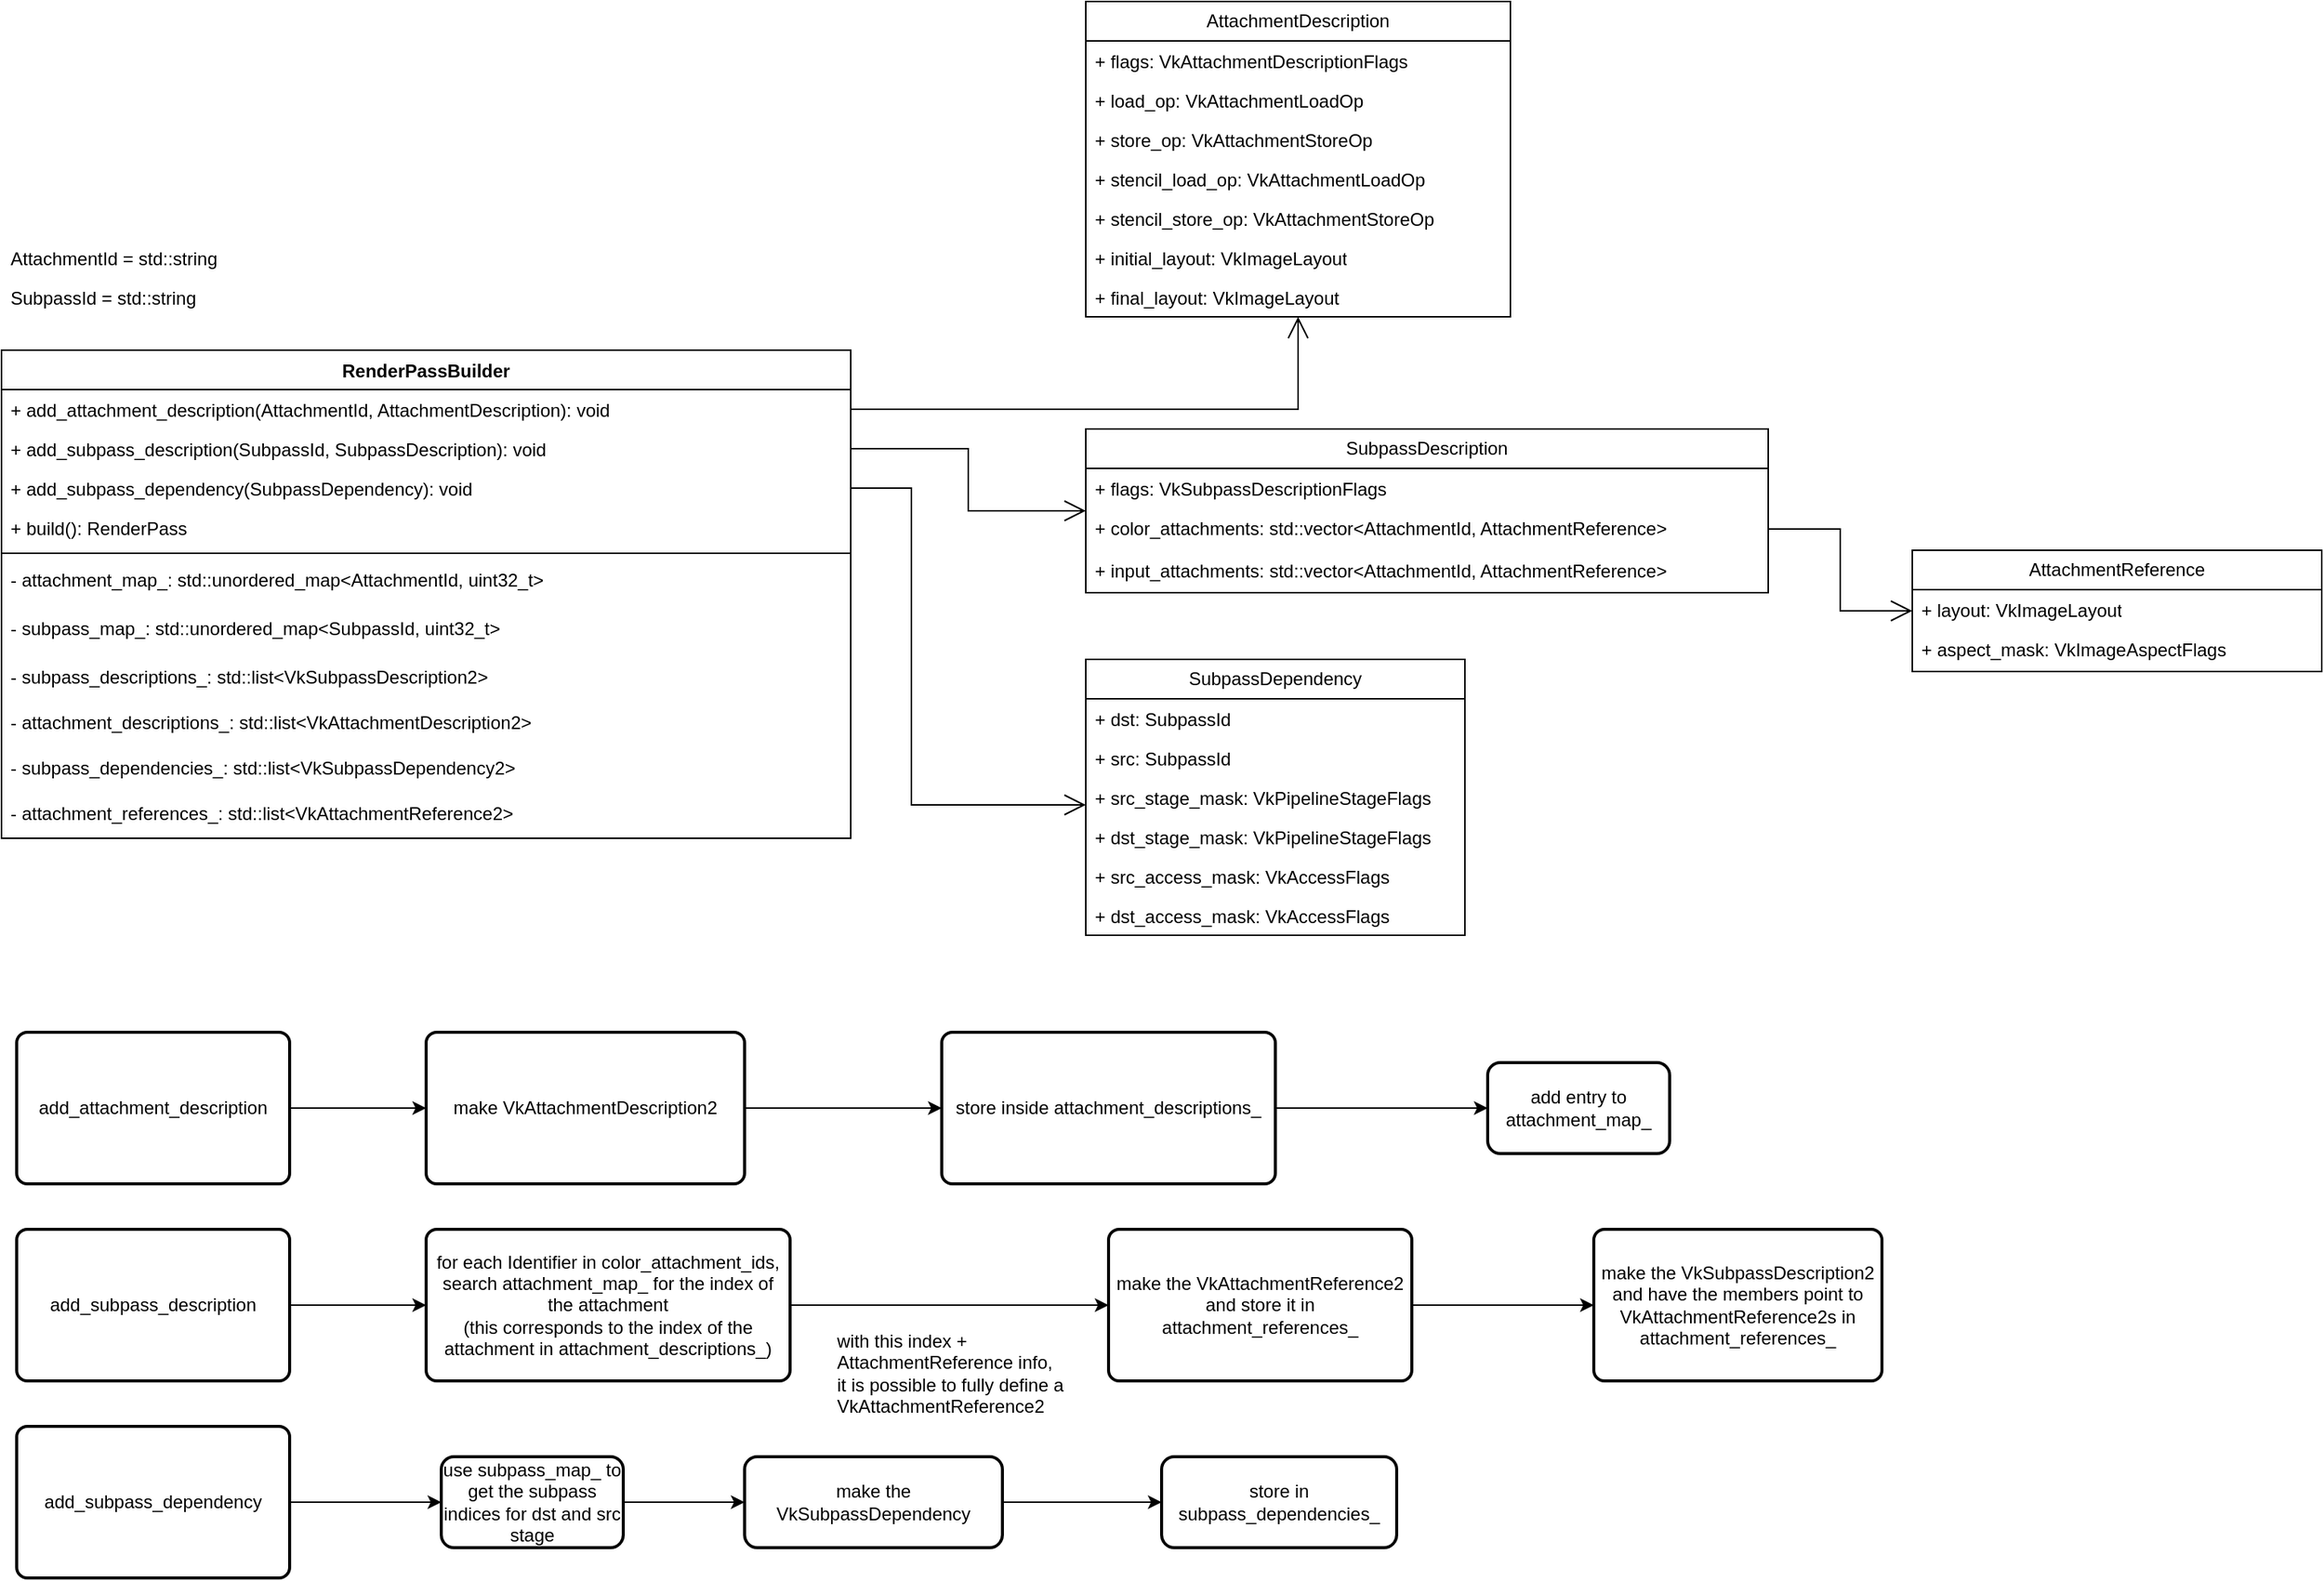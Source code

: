 <mxfile version="26.0.4" pages="3">
  <diagram name="RenderPassBuilder" id="fPlWpsaii-KsTuSQLBnO">
    <mxGraphModel dx="3640" dy="1393" grid="1" gridSize="10" guides="1" tooltips="1" connect="1" arrows="1" fold="1" page="1" pageScale="1" pageWidth="850" pageHeight="1100" math="0" shadow="0">
      <root>
        <mxCell id="0" />
        <mxCell id="1" parent="0" />
        <mxCell id="ltjWNyK10us-_BbBSjaA-2" value="RenderPassBuilder" style="swimlane;fontStyle=1;align=center;verticalAlign=top;childLayout=stackLayout;horizontal=1;startSize=26;horizontalStack=0;resizeParent=1;resizeParentMax=0;resizeLast=0;collapsible=1;marginBottom=0;whiteSpace=wrap;html=1;" vertex="1" parent="1">
          <mxGeometry x="-110" y="250" width="560" height="322" as="geometry" />
        </mxCell>
        <mxCell id="ltjWNyK10us-_BbBSjaA-3" value="+ add_attachment_description(AttachmentId, AttachmentDescription): void" style="text;strokeColor=none;fillColor=none;align=left;verticalAlign=top;spacingLeft=4;spacingRight=4;overflow=hidden;rotatable=0;points=[[0,0.5],[1,0.5]];portConstraint=eastwest;whiteSpace=wrap;html=1;" vertex="1" parent="ltjWNyK10us-_BbBSjaA-2">
          <mxGeometry y="26" width="560" height="26" as="geometry" />
        </mxCell>
        <mxCell id="ltjWNyK10us-_BbBSjaA-6" value="+ add_subpass_description(SubpassId, SubpassDescription): void" style="text;strokeColor=none;fillColor=none;align=left;verticalAlign=top;spacingLeft=4;spacingRight=4;overflow=hidden;rotatable=0;points=[[0,0.5],[1,0.5]];portConstraint=eastwest;whiteSpace=wrap;html=1;" vertex="1" parent="ltjWNyK10us-_BbBSjaA-2">
          <mxGeometry y="52" width="560" height="26" as="geometry" />
        </mxCell>
        <mxCell id="ltjWNyK10us-_BbBSjaA-7" value="+ add_subpass_dependency(SubpassDependency): void" style="text;strokeColor=none;fillColor=none;align=left;verticalAlign=top;spacingLeft=4;spacingRight=4;overflow=hidden;rotatable=0;points=[[0,0.5],[1,0.5]];portConstraint=eastwest;whiteSpace=wrap;html=1;" vertex="1" parent="ltjWNyK10us-_BbBSjaA-2">
          <mxGeometry y="78" width="560" height="26" as="geometry" />
        </mxCell>
        <mxCell id="ltjWNyK10us-_BbBSjaA-5" value="+ build(): RenderPass" style="text;strokeColor=none;fillColor=none;align=left;verticalAlign=top;spacingLeft=4;spacingRight=4;overflow=hidden;rotatable=0;points=[[0,0.5],[1,0.5]];portConstraint=eastwest;whiteSpace=wrap;html=1;" vertex="1" parent="ltjWNyK10us-_BbBSjaA-2">
          <mxGeometry y="104" width="560" height="26" as="geometry" />
        </mxCell>
        <mxCell id="ltjWNyK10us-_BbBSjaA-4" value="" style="line;strokeWidth=1;fillColor=none;align=left;verticalAlign=middle;spacingTop=-1;spacingLeft=3;spacingRight=3;rotatable=0;labelPosition=right;points=[];portConstraint=eastwest;strokeColor=inherit;" vertex="1" parent="ltjWNyK10us-_BbBSjaA-2">
          <mxGeometry y="130" width="560" height="8" as="geometry" />
        </mxCell>
        <mxCell id="ltjWNyK10us-_BbBSjaA-18" value="- attachment_map_: std::unordered_map&amp;lt;AttachmentId, uint32_t&amp;gt;" style="text;strokeColor=none;fillColor=none;align=left;verticalAlign=top;spacingLeft=4;spacingRight=4;overflow=hidden;rotatable=0;points=[[0,0.5],[1,0.5]];portConstraint=eastwest;whiteSpace=wrap;html=1;" vertex="1" parent="ltjWNyK10us-_BbBSjaA-2">
          <mxGeometry y="138" width="560" height="32" as="geometry" />
        </mxCell>
        <mxCell id="ltjWNyK10us-_BbBSjaA-74" value="- subpass_map_: std::unordered_map&amp;lt;SubpassId, uint32_t&amp;gt;" style="text;strokeColor=none;fillColor=none;align=left;verticalAlign=top;spacingLeft=4;spacingRight=4;overflow=hidden;rotatable=0;points=[[0,0.5],[1,0.5]];portConstraint=eastwest;whiteSpace=wrap;html=1;" vertex="1" parent="ltjWNyK10us-_BbBSjaA-2">
          <mxGeometry y="170" width="560" height="32" as="geometry" />
        </mxCell>
        <mxCell id="ltjWNyK10us-_BbBSjaA-30" value="- subpass_descriptions_: std::list&amp;lt;VkSubpassDescription2&amp;gt;" style="text;strokeColor=none;fillColor=none;align=left;verticalAlign=top;spacingLeft=4;spacingRight=4;overflow=hidden;rotatable=0;points=[[0,0.5],[1,0.5]];portConstraint=eastwest;whiteSpace=wrap;html=1;" vertex="1" parent="ltjWNyK10us-_BbBSjaA-2">
          <mxGeometry y="202" width="560" height="30" as="geometry" />
        </mxCell>
        <mxCell id="ltjWNyK10us-_BbBSjaA-31" value="- attachment_descriptions_: std::list&amp;lt;VkAttachmentDescription2&amp;gt;" style="text;strokeColor=none;fillColor=none;align=left;verticalAlign=top;spacingLeft=4;spacingRight=4;overflow=hidden;rotatable=0;points=[[0,0.5],[1,0.5]];portConstraint=eastwest;whiteSpace=wrap;html=1;" vertex="1" parent="ltjWNyK10us-_BbBSjaA-2">
          <mxGeometry y="232" width="560" height="30" as="geometry" />
        </mxCell>
        <mxCell id="ltjWNyK10us-_BbBSjaA-77" value="- subpass_dependencies_: std::list&amp;lt;VkSubpassDependency2&amp;gt;" style="text;strokeColor=none;fillColor=none;align=left;verticalAlign=top;spacingLeft=4;spacingRight=4;overflow=hidden;rotatable=0;points=[[0,0.5],[1,0.5]];portConstraint=eastwest;whiteSpace=wrap;html=1;" vertex="1" parent="ltjWNyK10us-_BbBSjaA-2">
          <mxGeometry y="262" width="560" height="30" as="geometry" />
        </mxCell>
        <mxCell id="ltjWNyK10us-_BbBSjaA-32" value="- attachment_references_: std::list&amp;lt;VkAttachmentReference2&amp;gt;" style="text;strokeColor=none;fillColor=none;align=left;verticalAlign=top;spacingLeft=4;spacingRight=4;overflow=hidden;rotatable=0;points=[[0,0.5],[1,0.5]];portConstraint=eastwest;whiteSpace=wrap;html=1;" vertex="1" parent="ltjWNyK10us-_BbBSjaA-2">
          <mxGeometry y="292" width="560" height="30" as="geometry" />
        </mxCell>
        <mxCell id="ltjWNyK10us-_BbBSjaA-9" value="AttachmentDescription" style="swimlane;fontStyle=0;childLayout=stackLayout;horizontal=1;startSize=26;fillColor=none;horizontalStack=0;resizeParent=1;resizeParentMax=0;resizeLast=0;collapsible=1;marginBottom=0;whiteSpace=wrap;html=1;" vertex="1" parent="1">
          <mxGeometry x="605" y="20" width="280" height="208" as="geometry" />
        </mxCell>
        <mxCell id="ltjWNyK10us-_BbBSjaA-10" value="+ flags: VkAttachmentDescriptionFlags" style="text;strokeColor=none;fillColor=none;align=left;verticalAlign=top;spacingLeft=4;spacingRight=4;overflow=hidden;rotatable=0;points=[[0,0.5],[1,0.5]];portConstraint=eastwest;whiteSpace=wrap;html=1;" vertex="1" parent="ltjWNyK10us-_BbBSjaA-9">
          <mxGeometry y="26" width="280" height="26" as="geometry" />
        </mxCell>
        <mxCell id="ltjWNyK10us-_BbBSjaA-11" value="+ load_op: VkAttachmentLoadOp" style="text;strokeColor=none;fillColor=none;align=left;verticalAlign=top;spacingLeft=4;spacingRight=4;overflow=hidden;rotatable=0;points=[[0,0.5],[1,0.5]];portConstraint=eastwest;whiteSpace=wrap;html=1;" vertex="1" parent="ltjWNyK10us-_BbBSjaA-9">
          <mxGeometry y="52" width="280" height="26" as="geometry" />
        </mxCell>
        <mxCell id="ltjWNyK10us-_BbBSjaA-12" value="+ store_op: VkAttachmentStoreOp" style="text;strokeColor=none;fillColor=none;align=left;verticalAlign=top;spacingLeft=4;spacingRight=4;overflow=hidden;rotatable=0;points=[[0,0.5],[1,0.5]];portConstraint=eastwest;whiteSpace=wrap;html=1;" vertex="1" parent="ltjWNyK10us-_BbBSjaA-9">
          <mxGeometry y="78" width="280" height="26" as="geometry" />
        </mxCell>
        <mxCell id="ltjWNyK10us-_BbBSjaA-14" value="+ stencil_load_op: VkAttachmentLoadOp" style="text;strokeColor=none;fillColor=none;align=left;verticalAlign=top;spacingLeft=4;spacingRight=4;overflow=hidden;rotatable=0;points=[[0,0.5],[1,0.5]];portConstraint=eastwest;whiteSpace=wrap;html=1;" vertex="1" parent="ltjWNyK10us-_BbBSjaA-9">
          <mxGeometry y="104" width="280" height="26" as="geometry" />
        </mxCell>
        <mxCell id="ltjWNyK10us-_BbBSjaA-15" value="+ stencil_store_op: VkAttachmentStoreOp" style="text;strokeColor=none;fillColor=none;align=left;verticalAlign=top;spacingLeft=4;spacingRight=4;overflow=hidden;rotatable=0;points=[[0,0.5],[1,0.5]];portConstraint=eastwest;whiteSpace=wrap;html=1;" vertex="1" parent="ltjWNyK10us-_BbBSjaA-9">
          <mxGeometry y="130" width="280" height="26" as="geometry" />
        </mxCell>
        <mxCell id="ltjWNyK10us-_BbBSjaA-16" value="+ initial_layout: VkImageLayout" style="text;strokeColor=none;fillColor=none;align=left;verticalAlign=top;spacingLeft=4;spacingRight=4;overflow=hidden;rotatable=0;points=[[0,0.5],[1,0.5]];portConstraint=eastwest;whiteSpace=wrap;html=1;" vertex="1" parent="ltjWNyK10us-_BbBSjaA-9">
          <mxGeometry y="156" width="280" height="26" as="geometry" />
        </mxCell>
        <mxCell id="ltjWNyK10us-_BbBSjaA-17" value="+ final_layout: VkImageLayout" style="text;strokeColor=none;fillColor=none;align=left;verticalAlign=top;spacingLeft=4;spacingRight=4;overflow=hidden;rotatable=0;points=[[0,0.5],[1,0.5]];portConstraint=eastwest;whiteSpace=wrap;html=1;" vertex="1" parent="ltjWNyK10us-_BbBSjaA-9">
          <mxGeometry y="182" width="280" height="26" as="geometry" />
        </mxCell>
        <mxCell id="ltjWNyK10us-_BbBSjaA-13" value="" style="endArrow=open;endFill=1;endSize=12;html=1;rounded=0;edgeStyle=orthogonalEdgeStyle;" edge="1" parent="1" source="ltjWNyK10us-_BbBSjaA-3" target="ltjWNyK10us-_BbBSjaA-9">
          <mxGeometry width="160" relative="1" as="geometry">
            <mxPoint x="480" y="340" as="sourcePoint" />
            <mxPoint x="640" y="340" as="targetPoint" />
          </mxGeometry>
        </mxCell>
        <mxCell id="ltjWNyK10us-_BbBSjaA-19" value="SubpassDescription" style="swimlane;fontStyle=0;childLayout=stackLayout;horizontal=1;startSize=26;fillColor=none;horizontalStack=0;resizeParent=1;resizeParentMax=0;resizeLast=0;collapsible=1;marginBottom=0;whiteSpace=wrap;html=1;" vertex="1" parent="1">
          <mxGeometry x="605" y="302" width="450" height="108" as="geometry" />
        </mxCell>
        <mxCell id="ltjWNyK10us-_BbBSjaA-20" value="+ flags: VkSubpassDescriptionFlags" style="text;strokeColor=none;fillColor=none;align=left;verticalAlign=top;spacingLeft=4;spacingRight=4;overflow=hidden;rotatable=0;points=[[0,0.5],[1,0.5]];portConstraint=eastwest;whiteSpace=wrap;html=1;" vertex="1" parent="ltjWNyK10us-_BbBSjaA-19">
          <mxGeometry y="26" width="450" height="26" as="geometry" />
        </mxCell>
        <mxCell id="ltjWNyK10us-_BbBSjaA-21" value="+ color_attachments: std::vector&amp;lt;AttachmentId, AttachmentReference&amp;gt;" style="text;strokeColor=none;fillColor=none;align=left;verticalAlign=top;spacingLeft=4;spacingRight=4;overflow=hidden;rotatable=0;points=[[0,0.5],[1,0.5]];portConstraint=eastwest;whiteSpace=wrap;html=1;" vertex="1" parent="ltjWNyK10us-_BbBSjaA-19">
          <mxGeometry y="52" width="450" height="28" as="geometry" />
        </mxCell>
        <mxCell id="ltjWNyK10us-_BbBSjaA-48" value="+ input_attachments: std::vector&amp;lt;AttachmentId, AttachmentReference&amp;gt;" style="text;strokeColor=none;fillColor=none;align=left;verticalAlign=top;spacingLeft=4;spacingRight=4;overflow=hidden;rotatable=0;points=[[0,0.5],[1,0.5]];portConstraint=eastwest;whiteSpace=wrap;html=1;" vertex="1" parent="ltjWNyK10us-_BbBSjaA-19">
          <mxGeometry y="80" width="450" height="28" as="geometry" />
        </mxCell>
        <mxCell id="ltjWNyK10us-_BbBSjaA-23" value="" style="endArrow=open;endFill=1;endSize=12;html=1;rounded=0;edgeStyle=orthogonalEdgeStyle;" edge="1" parent="1" source="ltjWNyK10us-_BbBSjaA-6" target="ltjWNyK10us-_BbBSjaA-19">
          <mxGeometry width="160" relative="1" as="geometry">
            <mxPoint x="620" y="400" as="sourcePoint" />
            <mxPoint x="780" y="400" as="targetPoint" />
          </mxGeometry>
        </mxCell>
        <mxCell id="ltjWNyK10us-_BbBSjaA-29" value="AttachmentId = std::string" style="text;strokeColor=none;fillColor=none;align=left;verticalAlign=top;spacingLeft=4;spacingRight=4;overflow=hidden;rotatable=0;points=[[0,0.5],[1,0.5]];portConstraint=eastwest;whiteSpace=wrap;html=1;" vertex="1" parent="1">
          <mxGeometry x="-110" y="176" width="210" height="26" as="geometry" />
        </mxCell>
        <mxCell id="ltjWNyK10us-_BbBSjaA-41" style="edgeStyle=orthogonalEdgeStyle;rounded=0;orthogonalLoop=1;jettySize=auto;html=1;exitX=1;exitY=0.5;exitDx=0;exitDy=0;" edge="1" parent="1" source="ltjWNyK10us-_BbBSjaA-39" target="ltjWNyK10us-_BbBSjaA-42">
          <mxGeometry relative="1" as="geometry">
            <mxPoint x="200" y="750" as="targetPoint" />
          </mxGeometry>
        </mxCell>
        <mxCell id="ltjWNyK10us-_BbBSjaA-39" value="add_attachment_description" style="rounded=1;whiteSpace=wrap;html=1;absoluteArcSize=1;arcSize=14;strokeWidth=2;" vertex="1" parent="1">
          <mxGeometry x="-100" y="700" width="180" height="100" as="geometry" />
        </mxCell>
        <mxCell id="ltjWNyK10us-_BbBSjaA-43" style="edgeStyle=orthogonalEdgeStyle;rounded=0;orthogonalLoop=1;jettySize=auto;html=1;" edge="1" parent="1" source="ltjWNyK10us-_BbBSjaA-42" target="ltjWNyK10us-_BbBSjaA-44">
          <mxGeometry relative="1" as="geometry">
            <mxPoint x="560" y="750" as="targetPoint" />
          </mxGeometry>
        </mxCell>
        <mxCell id="ltjWNyK10us-_BbBSjaA-42" value="make VkAttachmentDescription2" style="rounded=1;whiteSpace=wrap;html=1;absoluteArcSize=1;arcSize=14;strokeWidth=2;" vertex="1" parent="1">
          <mxGeometry x="170" y="700" width="210" height="100" as="geometry" />
        </mxCell>
        <mxCell id="ltjWNyK10us-_BbBSjaA-61" value="" style="edgeStyle=orthogonalEdgeStyle;rounded=0;orthogonalLoop=1;jettySize=auto;html=1;" edge="1" parent="1" source="ltjWNyK10us-_BbBSjaA-44" target="ltjWNyK10us-_BbBSjaA-60">
          <mxGeometry relative="1" as="geometry" />
        </mxCell>
        <mxCell id="ltjWNyK10us-_BbBSjaA-44" value="store inside attachment_descriptions_" style="rounded=1;whiteSpace=wrap;html=1;absoluteArcSize=1;arcSize=14;strokeWidth=2;" vertex="1" parent="1">
          <mxGeometry x="510" y="700" width="220" height="100" as="geometry" />
        </mxCell>
        <mxCell id="ltjWNyK10us-_BbBSjaA-46" style="edgeStyle=orthogonalEdgeStyle;rounded=0;orthogonalLoop=1;jettySize=auto;html=1;" edge="1" parent="1" source="ltjWNyK10us-_BbBSjaA-45" target="ltjWNyK10us-_BbBSjaA-47">
          <mxGeometry relative="1" as="geometry">
            <mxPoint x="180" y="890" as="targetPoint" />
          </mxGeometry>
        </mxCell>
        <mxCell id="ltjWNyK10us-_BbBSjaA-45" value="add_subpass_description" style="rounded=1;whiteSpace=wrap;html=1;absoluteArcSize=1;arcSize=14;strokeWidth=2;" vertex="1" parent="1">
          <mxGeometry x="-100" y="830" width="180" height="100" as="geometry" />
        </mxCell>
        <mxCell id="ltjWNyK10us-_BbBSjaA-55" style="edgeStyle=orthogonalEdgeStyle;rounded=0;orthogonalLoop=1;jettySize=auto;html=1;" edge="1" parent="1" source="ltjWNyK10us-_BbBSjaA-47" target="ltjWNyK10us-_BbBSjaA-56">
          <mxGeometry relative="1" as="geometry">
            <mxPoint x="530" y="880" as="targetPoint" />
          </mxGeometry>
        </mxCell>
        <mxCell id="ltjWNyK10us-_BbBSjaA-47" value="for each Identifier in color_attachment_ids, search attachment_map_ for the index of&lt;div&gt;the attachment&lt;/div&gt;&lt;div&gt;(this corresponds to the index of the attachment in attachment_descriptions_)&lt;/div&gt;" style="rounded=1;whiteSpace=wrap;html=1;absoluteArcSize=1;arcSize=14;strokeWidth=2;" vertex="1" parent="1">
          <mxGeometry x="170" y="830" width="240" height="100" as="geometry" />
        </mxCell>
        <mxCell id="ltjWNyK10us-_BbBSjaA-50" value="" style="endArrow=open;endFill=1;endSize=12;html=1;rounded=0;edgeStyle=orthogonalEdgeStyle;" edge="1" parent="1" source="ltjWNyK10us-_BbBSjaA-21" target="ltjWNyK10us-_BbBSjaA-51">
          <mxGeometry width="160" relative="1" as="geometry">
            <mxPoint x="960" y="520" as="sourcePoint" />
            <mxPoint x="1140" y="420" as="targetPoint" />
          </mxGeometry>
        </mxCell>
        <mxCell id="ltjWNyK10us-_BbBSjaA-51" value="AttachmentReference" style="swimlane;fontStyle=0;childLayout=stackLayout;horizontal=1;startSize=26;fillColor=none;horizontalStack=0;resizeParent=1;resizeParentMax=0;resizeLast=0;collapsible=1;marginBottom=0;whiteSpace=wrap;html=1;" vertex="1" parent="1">
          <mxGeometry x="1150" y="382" width="270" height="80" as="geometry" />
        </mxCell>
        <mxCell id="ltjWNyK10us-_BbBSjaA-52" value="+ layout: VkImageLayout" style="text;strokeColor=none;fillColor=none;align=left;verticalAlign=top;spacingLeft=4;spacingRight=4;overflow=hidden;rotatable=0;points=[[0,0.5],[1,0.5]];portConstraint=eastwest;whiteSpace=wrap;html=1;" vertex="1" parent="ltjWNyK10us-_BbBSjaA-51">
          <mxGeometry y="26" width="270" height="26" as="geometry" />
        </mxCell>
        <mxCell id="ltjWNyK10us-_BbBSjaA-53" value="+ aspect_mask: VkImageAspectFlags" style="text;strokeColor=none;fillColor=none;align=left;verticalAlign=top;spacingLeft=4;spacingRight=4;overflow=hidden;rotatable=0;points=[[0,0.5],[1,0.5]];portConstraint=eastwest;whiteSpace=wrap;html=1;" vertex="1" parent="ltjWNyK10us-_BbBSjaA-51">
          <mxGeometry y="52" width="270" height="28" as="geometry" />
        </mxCell>
        <mxCell id="ltjWNyK10us-_BbBSjaA-58" style="edgeStyle=orthogonalEdgeStyle;rounded=0;orthogonalLoop=1;jettySize=auto;html=1;" edge="1" parent="1" source="ltjWNyK10us-_BbBSjaA-56" target="ltjWNyK10us-_BbBSjaA-59">
          <mxGeometry relative="1" as="geometry">
            <mxPoint x="910" y="880" as="targetPoint" />
          </mxGeometry>
        </mxCell>
        <mxCell id="ltjWNyK10us-_BbBSjaA-56" value="make the VkAttachmentReference2&lt;div&gt;and store it in attachment_references_&lt;/div&gt;" style="rounded=1;whiteSpace=wrap;html=1;absoluteArcSize=1;arcSize=14;strokeWidth=2;" vertex="1" parent="1">
          <mxGeometry x="620" y="830" width="200" height="100" as="geometry" />
        </mxCell>
        <mxCell id="ltjWNyK10us-_BbBSjaA-57" value="&lt;span style=&quot;text-align: center;&quot;&gt;with this index + AttachmentReference info,&lt;/span&gt;&lt;div&gt;&lt;span style=&quot;text-align: center;&quot;&gt;it is possible to fully define a VkAttachmentReference2&lt;/span&gt;&lt;/div&gt;" style="text;strokeColor=none;fillColor=none;align=left;verticalAlign=top;spacingLeft=4;spacingRight=4;overflow=hidden;rotatable=0;points=[[0,0.5],[1,0.5]];portConstraint=eastwest;whiteSpace=wrap;html=1;" vertex="1" parent="1">
          <mxGeometry x="435" y="890" width="170" height="80" as="geometry" />
        </mxCell>
        <mxCell id="ltjWNyK10us-_BbBSjaA-59" value="make the VkSubpassDescription2&lt;div&gt;and have the members point to VkAttachmentReference2s in attachment_references_&lt;/div&gt;" style="rounded=1;whiteSpace=wrap;html=1;absoluteArcSize=1;arcSize=14;strokeWidth=2;" vertex="1" parent="1">
          <mxGeometry x="940" y="830" width="190" height="100" as="geometry" />
        </mxCell>
        <mxCell id="ltjWNyK10us-_BbBSjaA-60" value="add entry to attachment_map_" style="whiteSpace=wrap;html=1;rounded=1;arcSize=14;strokeWidth=2;" vertex="1" parent="1">
          <mxGeometry x="870" y="720" width="120" height="60" as="geometry" />
        </mxCell>
        <mxCell id="ltjWNyK10us-_BbBSjaA-62" value="" style="endArrow=open;endFill=1;endSize=12;html=1;rounded=0;edgeStyle=orthogonalEdgeStyle;" edge="1" parent="1" source="ltjWNyK10us-_BbBSjaA-7" target="ltjWNyK10us-_BbBSjaA-63">
          <mxGeometry width="160" relative="1" as="geometry">
            <mxPoint x="540" y="540" as="sourcePoint" />
            <mxPoint x="800" y="550" as="targetPoint" />
            <Array as="points">
              <mxPoint x="490" y="341" />
              <mxPoint x="490" y="550" />
            </Array>
          </mxGeometry>
        </mxCell>
        <mxCell id="ltjWNyK10us-_BbBSjaA-63" value="SubpassDependency" style="swimlane;fontStyle=0;childLayout=stackLayout;horizontal=1;startSize=26;fillColor=none;horizontalStack=0;resizeParent=1;resizeParentMax=0;resizeLast=0;collapsible=1;marginBottom=0;whiteSpace=wrap;html=1;" vertex="1" parent="1">
          <mxGeometry x="605" y="454" width="250" height="182" as="geometry" />
        </mxCell>
        <mxCell id="ltjWNyK10us-_BbBSjaA-64" value="+ dst: SubpassId" style="text;strokeColor=none;fillColor=none;align=left;verticalAlign=top;spacingLeft=4;spacingRight=4;overflow=hidden;rotatable=0;points=[[0,0.5],[1,0.5]];portConstraint=eastwest;whiteSpace=wrap;html=1;" vertex="1" parent="ltjWNyK10us-_BbBSjaA-63">
          <mxGeometry y="26" width="250" height="26" as="geometry" />
        </mxCell>
        <mxCell id="ltjWNyK10us-_BbBSjaA-65" value="+ src: SubpassId" style="text;strokeColor=none;fillColor=none;align=left;verticalAlign=top;spacingLeft=4;spacingRight=4;overflow=hidden;rotatable=0;points=[[0,0.5],[1,0.5]];portConstraint=eastwest;whiteSpace=wrap;html=1;" vertex="1" parent="ltjWNyK10us-_BbBSjaA-63">
          <mxGeometry y="52" width="250" height="26" as="geometry" />
        </mxCell>
        <mxCell id="ltjWNyK10us-_BbBSjaA-66" value="+ src_stage_mask: VkPipelineStageFlags" style="text;strokeColor=none;fillColor=none;align=left;verticalAlign=top;spacingLeft=4;spacingRight=4;overflow=hidden;rotatable=0;points=[[0,0.5],[1,0.5]];portConstraint=eastwest;whiteSpace=wrap;html=1;" vertex="1" parent="ltjWNyK10us-_BbBSjaA-63">
          <mxGeometry y="78" width="250" height="26" as="geometry" />
        </mxCell>
        <mxCell id="ltjWNyK10us-_BbBSjaA-68" value="+ dst_stage_mask: VkPipelineStageFlags" style="text;strokeColor=none;fillColor=none;align=left;verticalAlign=top;spacingLeft=4;spacingRight=4;overflow=hidden;rotatable=0;points=[[0,0.5],[1,0.5]];portConstraint=eastwest;whiteSpace=wrap;html=1;" vertex="1" parent="ltjWNyK10us-_BbBSjaA-63">
          <mxGeometry y="104" width="250" height="26" as="geometry" />
        </mxCell>
        <mxCell id="ltjWNyK10us-_BbBSjaA-69" value="+ src_access_mask: VkAccessFlags" style="text;strokeColor=none;fillColor=none;align=left;verticalAlign=top;spacingLeft=4;spacingRight=4;overflow=hidden;rotatable=0;points=[[0,0.5],[1,0.5]];portConstraint=eastwest;whiteSpace=wrap;html=1;" vertex="1" parent="ltjWNyK10us-_BbBSjaA-63">
          <mxGeometry y="130" width="250" height="26" as="geometry" />
        </mxCell>
        <mxCell id="ltjWNyK10us-_BbBSjaA-70" value="+ dst_access_mask: VkAccessFlags" style="text;strokeColor=none;fillColor=none;align=left;verticalAlign=top;spacingLeft=4;spacingRight=4;overflow=hidden;rotatable=0;points=[[0,0.5],[1,0.5]];portConstraint=eastwest;whiteSpace=wrap;html=1;" vertex="1" parent="ltjWNyK10us-_BbBSjaA-63">
          <mxGeometry y="156" width="250" height="26" as="geometry" />
        </mxCell>
        <mxCell id="ltjWNyK10us-_BbBSjaA-67" value="SubpassId = std::string" style="text;strokeColor=none;fillColor=none;align=left;verticalAlign=top;spacingLeft=4;spacingRight=4;overflow=hidden;rotatable=0;points=[[0,0.5],[1,0.5]];portConstraint=eastwest;whiteSpace=wrap;html=1;" vertex="1" parent="1">
          <mxGeometry x="-110" y="202" width="210" height="26" as="geometry" />
        </mxCell>
        <mxCell id="ltjWNyK10us-_BbBSjaA-73" value="" style="edgeStyle=orthogonalEdgeStyle;rounded=0;orthogonalLoop=1;jettySize=auto;html=1;" edge="1" parent="1" source="ltjWNyK10us-_BbBSjaA-71" target="ltjWNyK10us-_BbBSjaA-72">
          <mxGeometry relative="1" as="geometry" />
        </mxCell>
        <mxCell id="ltjWNyK10us-_BbBSjaA-71" value="add_subpass_dependency" style="rounded=1;whiteSpace=wrap;html=1;absoluteArcSize=1;arcSize=14;strokeWidth=2;" vertex="1" parent="1">
          <mxGeometry x="-100" y="960" width="180" height="100" as="geometry" />
        </mxCell>
        <mxCell id="ltjWNyK10us-_BbBSjaA-76" value="" style="edgeStyle=orthogonalEdgeStyle;rounded=0;orthogonalLoop=1;jettySize=auto;html=1;" edge="1" parent="1" source="ltjWNyK10us-_BbBSjaA-72" target="ltjWNyK10us-_BbBSjaA-75">
          <mxGeometry relative="1" as="geometry" />
        </mxCell>
        <mxCell id="ltjWNyK10us-_BbBSjaA-72" value="use subpass_map_ to get the subpass indices for dst and src stage" style="whiteSpace=wrap;html=1;rounded=1;arcSize=14;strokeWidth=2;" vertex="1" parent="1">
          <mxGeometry x="180" y="980" width="120" height="60" as="geometry" />
        </mxCell>
        <mxCell id="ltjWNyK10us-_BbBSjaA-79" value="" style="edgeStyle=orthogonalEdgeStyle;rounded=0;orthogonalLoop=1;jettySize=auto;html=1;" edge="1" parent="1" source="ltjWNyK10us-_BbBSjaA-75" target="ltjWNyK10us-_BbBSjaA-78">
          <mxGeometry relative="1" as="geometry" />
        </mxCell>
        <mxCell id="ltjWNyK10us-_BbBSjaA-75" value="make the VkSubpassDependency" style="whiteSpace=wrap;html=1;rounded=1;arcSize=14;strokeWidth=2;" vertex="1" parent="1">
          <mxGeometry x="380" y="980" width="170" height="60" as="geometry" />
        </mxCell>
        <mxCell id="ltjWNyK10us-_BbBSjaA-78" value="store in subpass_dependencies_" style="whiteSpace=wrap;html=1;rounded=1;arcSize=14;strokeWidth=2;" vertex="1" parent="1">
          <mxGeometry x="655" y="980" width="155" height="60" as="geometry" />
        </mxCell>
      </root>
    </mxGraphModel>
  </diagram>
  <diagram id="k5X8lkTYLUGQEpypldDz" name="Renderer">
    <mxGraphModel dx="1674" dy="836" grid="1" gridSize="10" guides="1" tooltips="1" connect="1" arrows="1" fold="1" page="1" pageScale="1" pageWidth="850" pageHeight="1100" math="0" shadow="0">
      <root>
        <mxCell id="0" />
        <mxCell id="1" parent="0" />
        <mxCell id="yo7Z20nBO5FuPgRrJsHd-1" value="Renderer" style="swimlane;fontStyle=1;align=center;verticalAlign=top;childLayout=stackLayout;horizontal=1;startSize=26;horizontalStack=0;resizeParent=1;resizeParentMax=0;resizeLast=0;collapsible=1;marginBottom=0;whiteSpace=wrap;html=1;" vertex="1" parent="1">
          <mxGeometry x="90" y="190" width="400" height="138" as="geometry" />
        </mxCell>
        <mxCell id="yo7Z20nBO5FuPgRrJsHd-2" value="- render_pass_: RenderPass" style="text;strokeColor=none;fillColor=none;align=left;verticalAlign=top;spacingLeft=4;spacingRight=4;overflow=hidden;rotatable=0;points=[[0,0.5],[1,0.5]];portConstraint=eastwest;whiteSpace=wrap;html=1;" vertex="1" parent="yo7Z20nBO5FuPgRrJsHd-1">
          <mxGeometry y="26" width="400" height="26" as="geometry" />
        </mxCell>
        <mxCell id="yo7Z20nBO5FuPgRrJsHd-5" value="- framebuffers_: std::vector&amp;lt;std::unique&amp;lt;Framebuffer&amp;gt;&amp;gt;" style="text;strokeColor=none;fillColor=none;align=left;verticalAlign=top;spacingLeft=4;spacingRight=4;overflow=hidden;rotatable=0;points=[[0,0.5],[1,0.5]];portConstraint=eastwest;whiteSpace=wrap;html=1;" vertex="1" parent="yo7Z20nBO5FuPgRrJsHd-1">
          <mxGeometry y="52" width="400" height="26" as="geometry" />
        </mxCell>
        <mxCell id="yo7Z20nBO5FuPgRrJsHd-7" value="- pipelines_: std::vector&amp;lt;GraphicsPipeline&amp;gt;" style="text;strokeColor=none;fillColor=none;align=left;verticalAlign=top;spacingLeft=4;spacingRight=4;overflow=hidden;rotatable=0;points=[[0,0.5],[1,0.5]];portConstraint=eastwest;whiteSpace=wrap;html=1;" vertex="1" parent="yo7Z20nBO5FuPgRrJsHd-1">
          <mxGeometry y="78" width="400" height="26" as="geometry" />
        </mxCell>
        <mxCell id="yo7Z20nBO5FuPgRrJsHd-3" value="" style="line;strokeWidth=1;fillColor=none;align=left;verticalAlign=middle;spacingTop=-1;spacingLeft=3;spacingRight=3;rotatable=0;labelPosition=right;points=[];portConstraint=eastwest;strokeColor=inherit;" vertex="1" parent="yo7Z20nBO5FuPgRrJsHd-1">
          <mxGeometry y="104" width="400" height="8" as="geometry" />
        </mxCell>
        <mxCell id="yo7Z20nBO5FuPgRrJsHd-4" value="+ method(type): type" style="text;strokeColor=none;fillColor=none;align=left;verticalAlign=top;spacingLeft=4;spacingRight=4;overflow=hidden;rotatable=0;points=[[0,0.5],[1,0.5]];portConstraint=eastwest;whiteSpace=wrap;html=1;" vertex="1" parent="yo7Z20nBO5FuPgRrJsHd-1">
          <mxGeometry y="112" width="400" height="26" as="geometry" />
        </mxCell>
        <mxCell id="yo7Z20nBO5FuPgRrJsHd-12" value="" style="endArrow=open;endFill=1;endSize=12;html=1;rounded=0;edgeStyle=orthogonalEdgeStyle;" edge="1" parent="1" source="yo7Z20nBO5FuPgRrJsHd-5" target="yo7Z20nBO5FuPgRrJsHd-13">
          <mxGeometry width="160" relative="1" as="geometry">
            <mxPoint x="480" y="340" as="sourcePoint" />
            <mxPoint x="600" y="260" as="targetPoint" />
          </mxGeometry>
        </mxCell>
        <mxCell id="yo7Z20nBO5FuPgRrJsHd-13" value="1 for each swapchain image view" style="text;html=1;align=center;verticalAlign=middle;whiteSpace=wrap;rounded=0;" vertex="1" parent="1">
          <mxGeometry x="580" y="190" width="120" height="30" as="geometry" />
        </mxCell>
        <mxCell id="yo7Z20nBO5FuPgRrJsHd-14" value="" style="endArrow=open;endFill=1;endSize=12;html=1;rounded=0;edgeStyle=orthogonalEdgeStyle;" edge="1" parent="1" source="yo7Z20nBO5FuPgRrJsHd-7" target="yo7Z20nBO5FuPgRrJsHd-15">
          <mxGeometry width="160" relative="1" as="geometry">
            <mxPoint x="550" y="400" as="sourcePoint" />
            <mxPoint x="580" y="281" as="targetPoint" />
          </mxGeometry>
        </mxCell>
        <mxCell id="yo7Z20nBO5FuPgRrJsHd-15" value="1 for each subpass (subpass 0 uses pipelines_[0])" style="text;html=1;align=center;verticalAlign=middle;whiteSpace=wrap;rounded=0;" vertex="1" parent="1">
          <mxGeometry x="565" y="328" width="150" height="52" as="geometry" />
        </mxCell>
      </root>
    </mxGraphModel>
  </diagram>
  <diagram id="3_ojuAFpjyLjrabA670V" name="GraphicsPipelineBuilder">
    <mxGraphModel dx="1674" dy="836" grid="1" gridSize="10" guides="1" tooltips="1" connect="1" arrows="1" fold="1" page="1" pageScale="1" pageWidth="850" pageHeight="1100" math="0" shadow="0">
      <root>
        <mxCell id="0" />
        <mxCell id="1" parent="0" />
        <mxCell id="d1BAkB-NSH2lTYh41z9f-1" value="GraphicsPipelineBuilder" style="swimlane;fontStyle=1;align=center;verticalAlign=top;childLayout=stackLayout;horizontal=1;startSize=26;horizontalStack=0;resizeParent=1;resizeParentMax=0;resizeLast=0;collapsible=1;marginBottom=0;whiteSpace=wrap;html=1;" vertex="1" parent="1">
          <mxGeometry x="130" y="360" width="460" height="242" as="geometry" />
        </mxCell>
        <mxCell id="d1BAkB-NSH2lTYh41z9f-2" value="+ field: type" style="text;strokeColor=none;fillColor=none;align=left;verticalAlign=top;spacingLeft=4;spacingRight=4;overflow=hidden;rotatable=0;points=[[0,0.5],[1,0.5]];portConstraint=eastwest;whiteSpace=wrap;html=1;" vertex="1" parent="d1BAkB-NSH2lTYh41z9f-1">
          <mxGeometry y="26" width="460" height="26" as="geometry" />
        </mxCell>
        <mxCell id="d1BAkB-NSH2lTYh41z9f-3" value="" style="line;strokeWidth=1;fillColor=none;align=left;verticalAlign=middle;spacingTop=-1;spacingLeft=3;spacingRight=3;rotatable=0;labelPosition=right;points=[];portConstraint=eastwest;strokeColor=inherit;" vertex="1" parent="d1BAkB-NSH2lTYh41z9f-1">
          <mxGeometry y="52" width="460" height="8" as="geometry" />
        </mxCell>
        <mxCell id="d1BAkB-NSH2lTYh41z9f-4" value="+ add_shader_stage(VkShaderStageFlagBits, ShaderModule): void" style="text;strokeColor=none;fillColor=none;align=left;verticalAlign=top;spacingLeft=4;spacingRight=4;overflow=hidden;rotatable=0;points=[[0,0.5],[1,0.5]];portConstraint=eastwest;whiteSpace=wrap;html=1;" vertex="1" parent="d1BAkB-NSH2lTYh41z9f-1">
          <mxGeometry y="60" width="460" height="26" as="geometry" />
        </mxCell>
        <mxCell id="d1BAkB-NSH2lTYh41z9f-20" value="+ add_vertex_input_binding(VkVertexInputBindingDescription): void" style="text;strokeColor=none;fillColor=none;align=left;verticalAlign=top;spacingLeft=4;spacingRight=4;overflow=hidden;rotatable=0;points=[[0,0.5],[1,0.5]];portConstraint=eastwest;whiteSpace=wrap;html=1;" vertex="1" parent="d1BAkB-NSH2lTYh41z9f-1">
          <mxGeometry y="86" width="460" height="26" as="geometry" />
        </mxCell>
        <mxCell id="d1BAkB-NSH2lTYh41z9f-21" value="+ add_vertex_attribute_description(VkVertexInputAttributeDescription): void" style="text;strokeColor=none;fillColor=none;align=left;verticalAlign=top;spacingLeft=4;spacingRight=4;overflow=hidden;rotatable=0;points=[[0,0.5],[1,0.5]];portConstraint=eastwest;whiteSpace=wrap;html=1;" vertex="1" parent="d1BAkB-NSH2lTYh41z9f-1">
          <mxGeometry y="112" width="460" height="26" as="geometry" />
        </mxCell>
        <mxCell id="d1BAkB-NSH2lTYh41z9f-23" value="+ set_primitive_topology(VkPrimitiveTopology): void" style="text;strokeColor=none;fillColor=none;align=left;verticalAlign=top;spacingLeft=4;spacingRight=4;overflow=hidden;rotatable=0;points=[[0,0.5],[1,0.5]];portConstraint=eastwest;whiteSpace=wrap;html=1;" vertex="1" parent="d1BAkB-NSH2lTYh41z9f-1">
          <mxGeometry y="138" width="460" height="26" as="geometry" />
        </mxCell>
        <mxCell id="d1BAkB-NSH2lTYh41z9f-9" value="+ set_rasterization_state(RasterizationSettings): void" style="text;strokeColor=none;fillColor=none;align=left;verticalAlign=top;spacingLeft=4;spacingRight=4;overflow=hidden;rotatable=0;points=[[0,0.5],[1,0.5]];portConstraint=eastwest;whiteSpace=wrap;html=1;" vertex="1" parent="d1BAkB-NSH2lTYh41z9f-1">
          <mxGeometry y="164" width="460" height="26" as="geometry" />
        </mxCell>
        <mxCell id="d1BAkB-NSH2lTYh41z9f-13" value="+ set_dynamic_state(std::vector&amp;lt;VkDynamicState&amp;gt;): void" style="text;strokeColor=none;fillColor=none;align=left;verticalAlign=top;spacingLeft=4;spacingRight=4;overflow=hidden;rotatable=0;points=[[0,0.5],[1,0.5]];portConstraint=eastwest;whiteSpace=wrap;html=1;" vertex="1" parent="d1BAkB-NSH2lTYh41z9f-1">
          <mxGeometry y="190" width="460" height="26" as="geometry" />
        </mxCell>
        <mxCell id="d1BAkB-NSH2lTYh41z9f-34" value="+ build(): GraphicsPipeline" style="text;strokeColor=none;fillColor=none;align=left;verticalAlign=top;spacingLeft=4;spacingRight=4;overflow=hidden;rotatable=0;points=[[0,0.5],[1,0.5]];portConstraint=eastwest;whiteSpace=wrap;html=1;" vertex="1" parent="d1BAkB-NSH2lTYh41z9f-1">
          <mxGeometry y="216" width="460" height="26" as="geometry" />
        </mxCell>
        <mxCell id="d1BAkB-NSH2lTYh41z9f-22" value="used in VkPipelineInputVertexStateCreateInfo" style="rounded=1;whiteSpace=wrap;html=1;absoluteArcSize=1;arcSize=14;strokeWidth=2;" vertex="1" parent="1">
          <mxGeometry x="870" y="404" width="280" height="90" as="geometry" />
        </mxCell>
        <mxCell id="d1BAkB-NSH2lTYh41z9f-24" value="" style="endArrow=open;endFill=1;endSize=12;html=1;rounded=0;" edge="1" parent="1" source="d1BAkB-NSH2lTYh41z9f-20" target="d1BAkB-NSH2lTYh41z9f-22">
          <mxGeometry width="160" relative="1" as="geometry">
            <mxPoint x="730" y="520" as="sourcePoint" />
            <mxPoint x="890" y="520" as="targetPoint" />
          </mxGeometry>
        </mxCell>
        <mxCell id="d1BAkB-NSH2lTYh41z9f-25" value="" style="endArrow=open;endFill=1;endSize=12;html=1;rounded=0;" edge="1" parent="1" source="d1BAkB-NSH2lTYh41z9f-21" target="d1BAkB-NSH2lTYh41z9f-22">
          <mxGeometry width="160" relative="1" as="geometry">
            <mxPoint x="710" y="590" as="sourcePoint" />
            <mxPoint x="870" y="590" as="targetPoint" />
          </mxGeometry>
        </mxCell>
        <mxCell id="d1BAkB-NSH2lTYh41z9f-27" value="" style="endArrow=open;endFill=1;endSize=12;html=1;rounded=0;edgeStyle=orthogonalEdgeStyle;" edge="1" parent="1" source="d1BAkB-NSH2lTYh41z9f-23" target="d1BAkB-NSH2lTYh41z9f-28">
          <mxGeometry width="160" relative="1" as="geometry">
            <mxPoint x="830" y="600" as="sourcePoint" />
            <mxPoint x="870" y="560" as="targetPoint" />
          </mxGeometry>
        </mxCell>
        <mxCell id="d1BAkB-NSH2lTYh41z9f-28" value="used in VkPipelineInputAssemblyStateCreateInfo" style="rounded=1;whiteSpace=wrap;html=1;absoluteArcSize=1;arcSize=14;strokeWidth=2;" vertex="1" parent="1">
          <mxGeometry x="860" y="514" width="280" height="50" as="geometry" />
        </mxCell>
        <mxCell id="d1BAkB-NSH2lTYh41z9f-29" value="RasterizationSettings" style="swimlane;fontStyle=0;childLayout=stackLayout;horizontal=1;startSize=26;fillColor=none;horizontalStack=0;resizeParent=1;resizeParentMax=0;resizeLast=0;collapsible=1;marginBottom=0;whiteSpace=wrap;html=1;" vertex="1" parent="1">
          <mxGeometry x="870" y="590" width="250" height="104" as="geometry" />
        </mxCell>
        <mxCell id="d1BAkB-NSH2lTYh41z9f-30" value="+ polygon_mode: VkPolygonMode" style="text;strokeColor=none;fillColor=none;align=left;verticalAlign=top;spacingLeft=4;spacingRight=4;overflow=hidden;rotatable=0;points=[[0,0.5],[1,0.5]];portConstraint=eastwest;whiteSpace=wrap;html=1;" vertex="1" parent="d1BAkB-NSH2lTYh41z9f-29">
          <mxGeometry y="26" width="250" height="26" as="geometry" />
        </mxCell>
        <mxCell id="d1BAkB-NSH2lTYh41z9f-31" value="+ cull_mode: VkCullModeFlags" style="text;strokeColor=none;fillColor=none;align=left;verticalAlign=top;spacingLeft=4;spacingRight=4;overflow=hidden;rotatable=0;points=[[0,0.5],[1,0.5]];portConstraint=eastwest;whiteSpace=wrap;html=1;" vertex="1" parent="d1BAkB-NSH2lTYh41z9f-29">
          <mxGeometry y="52" width="250" height="26" as="geometry" />
        </mxCell>
        <mxCell id="d1BAkB-NSH2lTYh41z9f-32" value="+ front_face: VkFrontFace" style="text;strokeColor=none;fillColor=none;align=left;verticalAlign=top;spacingLeft=4;spacingRight=4;overflow=hidden;rotatable=0;points=[[0,0.5],[1,0.5]];portConstraint=eastwest;whiteSpace=wrap;html=1;" vertex="1" parent="d1BAkB-NSH2lTYh41z9f-29">
          <mxGeometry y="78" width="250" height="26" as="geometry" />
        </mxCell>
        <mxCell id="d1BAkB-NSH2lTYh41z9f-33" value="" style="endArrow=open;endFill=1;endSize=12;html=1;rounded=0;edgeStyle=orthogonalEdgeStyle;" edge="1" parent="1" source="d1BAkB-NSH2lTYh41z9f-9" target="d1BAkB-NSH2lTYh41z9f-29">
          <mxGeometry width="160" relative="1" as="geometry">
            <mxPoint x="770" y="590" as="sourcePoint" />
            <mxPoint x="930" y="590" as="targetPoint" />
            <Array as="points">
              <mxPoint x="690" y="527" />
              <mxPoint x="690" y="600" />
              <mxPoint x="985" y="600" />
            </Array>
          </mxGeometry>
        </mxCell>
      </root>
    </mxGraphModel>
  </diagram>
</mxfile>
